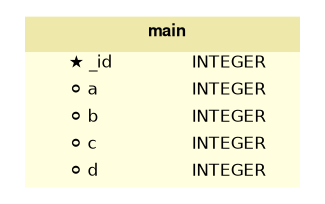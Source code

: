 digraph G {
    label = "";
    rankdir = "LR";
    fontname = "Bitstream Vera Sans"
    fontsize = 8

    node [
        fontname = "Bitstream Vera Sans"
        fontsize = 8
        shape = "plaintext"
    ]

    edge [
        fontname = "Bitstream Vera Sans"
        fontsize = 8
    ]


  
  "main" [label=< 
  <!-- table -->
  <TABLE BGCOLOR="lightyellow" BORDER="0" CELLBORDER="0" CELLSPACING="0">
    <TR>
      <TD COLSPAN="2" CELLPADDING="4" ALIGN="CENTER" BGCOLOR="palegoldenrod">
        <FONT FACE="Helvetica Bold" COLOR="black">main</FONT>
      </TD>
    </TR>
    <TR>
      <TD ALIGN="LEFT" BORDER="0">
        <FONT FACE="Bitstream Vera Sans">★ _id</FONT>
      </TD>
      <TD ALIGN="LEFT">
        <FONT FACE="Bitstream Vera Sans">INTEGER</FONT>
      </TD>
    </TR>
    <TR>
      <TD ALIGN="LEFT" BORDER="0">
        <FONT FACE="Bitstream Vera Sans">⚪ a</FONT>
      </TD>
      <TD ALIGN="LEFT">
        <FONT FACE="Bitstream Vera Sans">INTEGER</FONT>
      </TD>
    </TR>
    <TR>
      <TD ALIGN="LEFT" BORDER="0">
        <FONT FACE="Bitstream Vera Sans">⚪ b</FONT>
      </TD>
      <TD ALIGN="LEFT">
        <FONT FACE="Bitstream Vera Sans">INTEGER</FONT>
      </TD>
    </TR>
    <TR>
      <TD ALIGN="LEFT" BORDER="0">
        <FONT FACE="Bitstream Vera Sans">⚪ c</FONT>
      </TD>
      <TD ALIGN="LEFT">
        <FONT FACE="Bitstream Vera Sans">INTEGER</FONT>
      </TD>
    </TR>
    <TR>
      <TD ALIGN="LEFT" BORDER="0">
        <FONT FACE="Bitstream Vera Sans">⚪ d</FONT>
      </TD>
      <TD ALIGN="LEFT">
        <FONT FACE="Bitstream Vera Sans">INTEGER</FONT>
      </TD>
    </TR>
  </TABLE>
  >]


}
